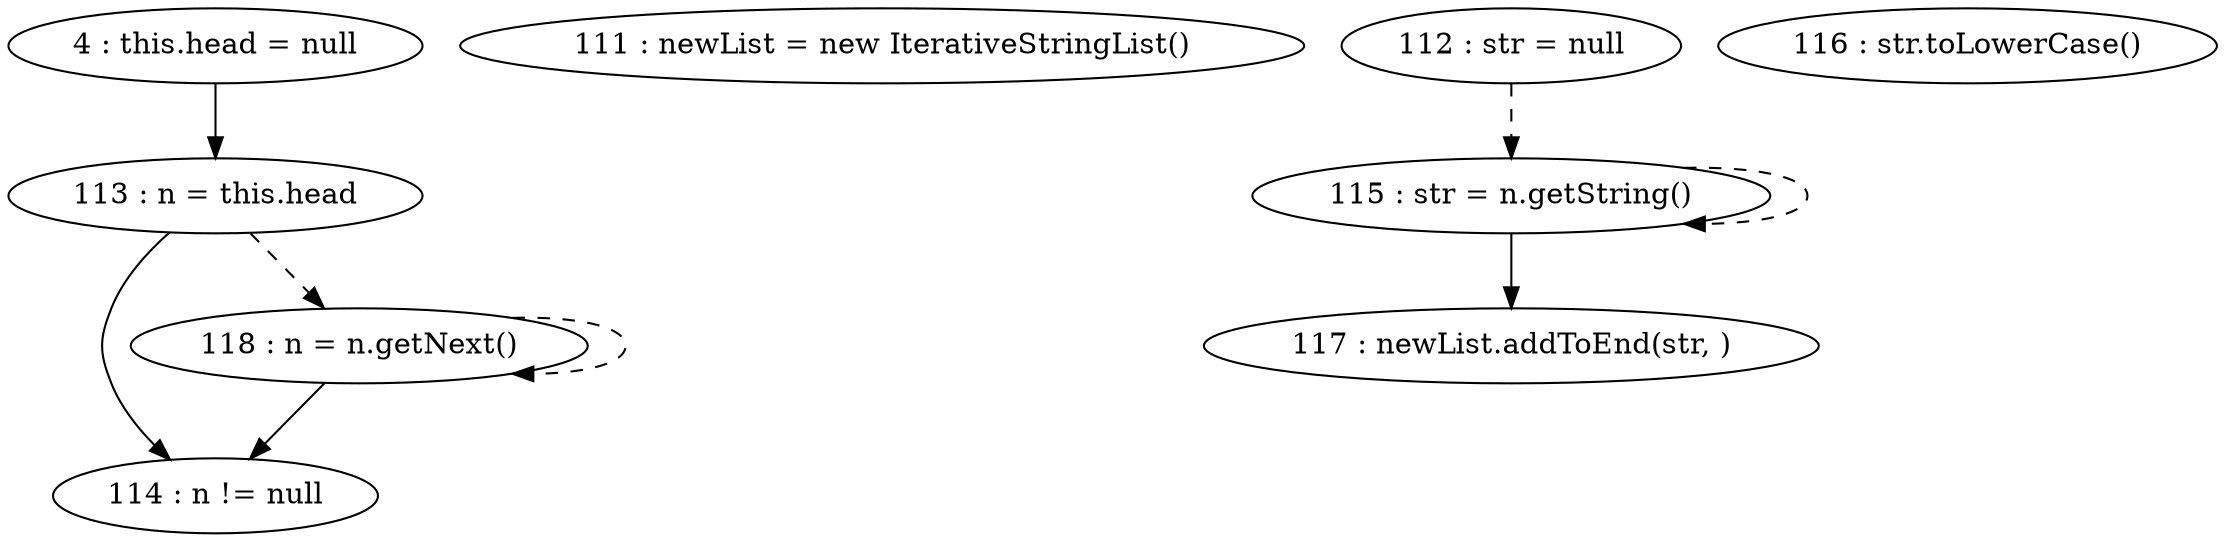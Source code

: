 digraph G {
"4 : this.head = null"
"4 : this.head = null" -> "113 : n = this.head"
"111 : newList = new IterativeStringList()"
"112 : str = null"
"112 : str = null" -> "115 : str = n.getString()" [style=dashed]
"113 : n = this.head"
"113 : n = this.head" -> "114 : n != null"
"113 : n = this.head" -> "118 : n = n.getNext()" [style=dashed]
"114 : n != null"
"115 : str = n.getString()"
"115 : str = n.getString()" -> "117 : newList.addToEnd(str, )"
"115 : str = n.getString()" -> "115 : str = n.getString()" [style=dashed]
"116 : str.toLowerCase()"
"117 : newList.addToEnd(str, )"
"118 : n = n.getNext()"
"118 : n = n.getNext()" -> "114 : n != null"
"118 : n = n.getNext()" -> "118 : n = n.getNext()" [style=dashed]
"114 : n != null"
}